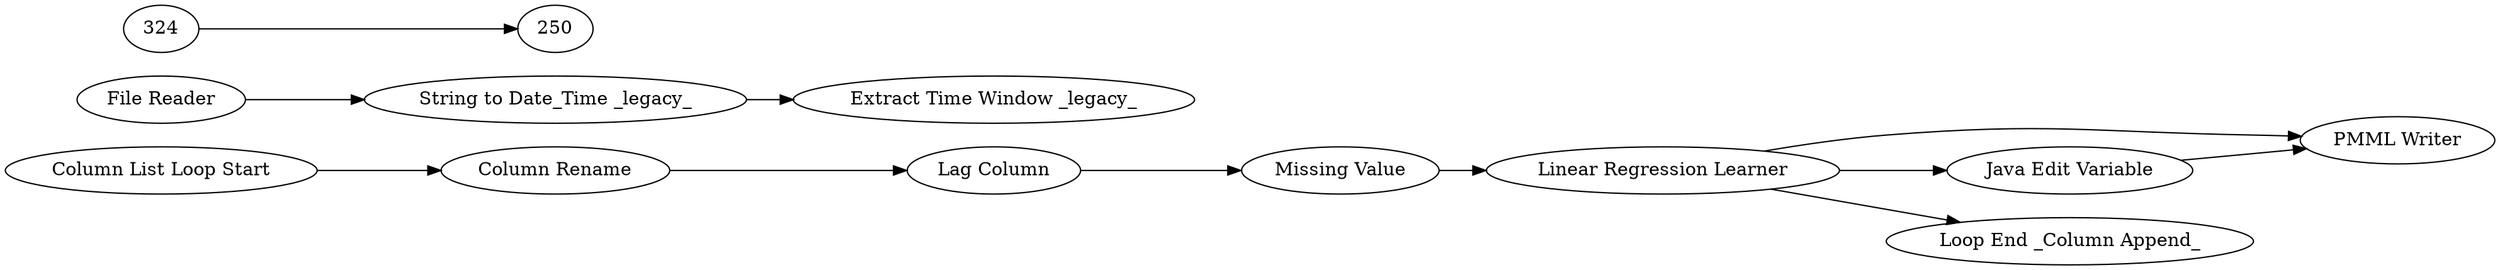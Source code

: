 digraph {
	177 [label="PMML Writer"]
	178 [label="Java Edit Variable"]
	179 [label="Linear Regression Learner"]
	191 [label="Column Rename"]
	210 [label="Lag Column"]
	243 [label="Column List Loop Start"]
	245 [label="Missing Value"]
	246 [label="Loop End _Column Append_"]
	189 [label="Extract Time Window _legacy_"]
	322 [label="File Reader"]
	323 [label="String to Date_Time _legacy_"]
	178 -> 177
	179 -> 178
	179 -> 177
	179 -> 246
	191 -> 210
	210 -> 245
	243 -> 191
	245 -> 179
	322 -> 323
	323 -> 189
	324 -> 250
	rankdir=LR
}
